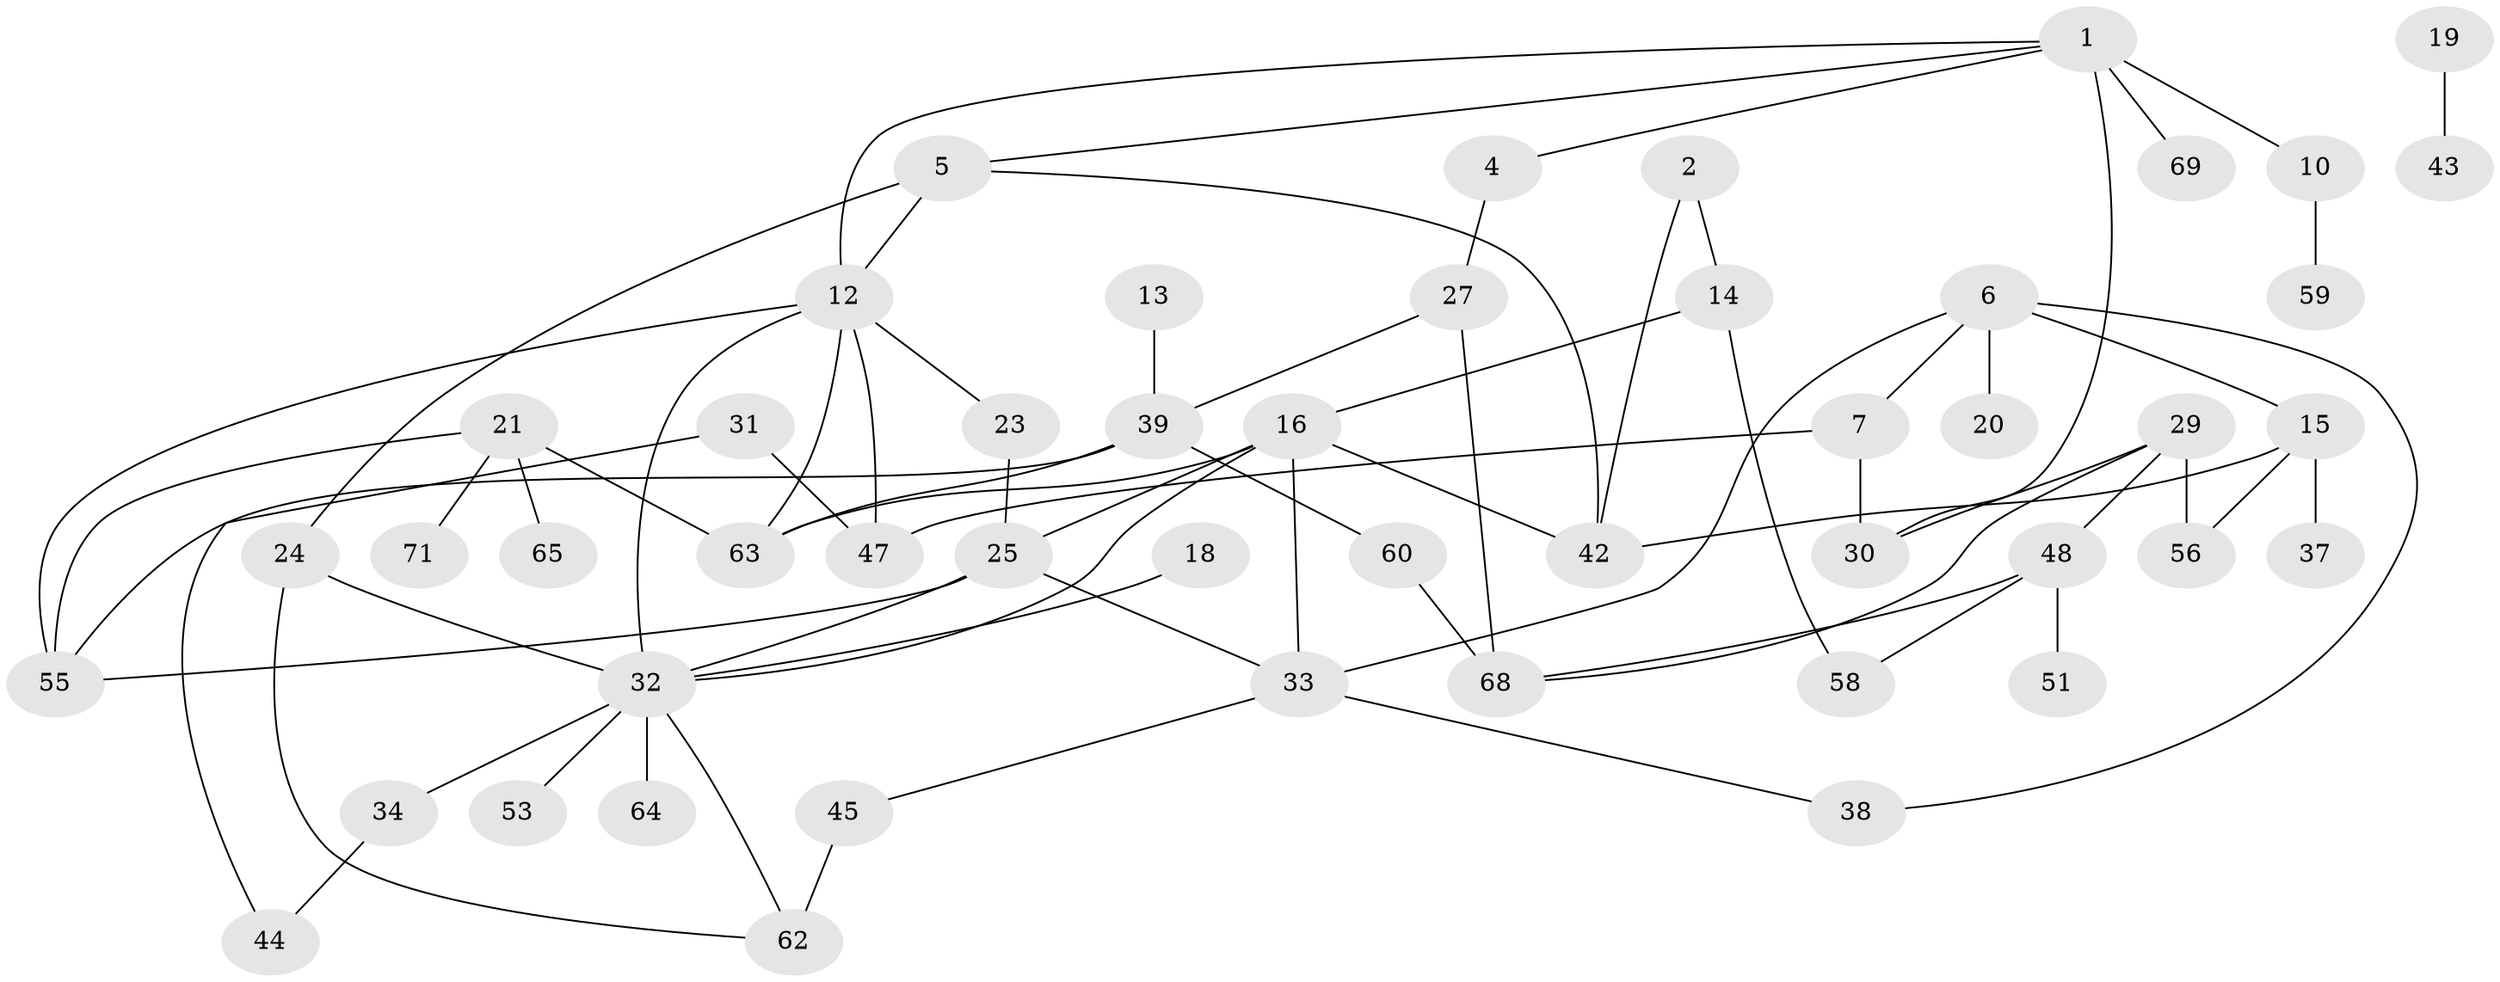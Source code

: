 // original degree distribution, {4: 0.10071942446043165, 1: 0.23741007194244604, 0: 0.1510791366906475, 2: 0.2302158273381295, 3: 0.22302158273381295, 5: 0.04316546762589928, 6: 0.014388489208633094}
// Generated by graph-tools (version 1.1) at 2025/33/03/09/25 02:33:23]
// undirected, 49 vertices, 71 edges
graph export_dot {
graph [start="1"]
  node [color=gray90,style=filled];
  1;
  2;
  4;
  5;
  6;
  7;
  10;
  12;
  13;
  14;
  15;
  16;
  18;
  19;
  20;
  21;
  23;
  24;
  25;
  27;
  29;
  30;
  31;
  32;
  33;
  34;
  37;
  38;
  39;
  42;
  43;
  44;
  45;
  47;
  48;
  51;
  53;
  55;
  56;
  58;
  59;
  60;
  62;
  63;
  64;
  65;
  68;
  69;
  71;
  1 -- 4 [weight=1.0];
  1 -- 5 [weight=1.0];
  1 -- 10 [weight=1.0];
  1 -- 12 [weight=1.0];
  1 -- 30 [weight=2.0];
  1 -- 69 [weight=1.0];
  2 -- 14 [weight=1.0];
  2 -- 42 [weight=1.0];
  4 -- 27 [weight=1.0];
  5 -- 12 [weight=2.0];
  5 -- 24 [weight=1.0];
  5 -- 42 [weight=1.0];
  6 -- 7 [weight=1.0];
  6 -- 15 [weight=1.0];
  6 -- 20 [weight=1.0];
  6 -- 33 [weight=1.0];
  6 -- 38 [weight=1.0];
  7 -- 30 [weight=1.0];
  7 -- 47 [weight=1.0];
  10 -- 59 [weight=1.0];
  12 -- 23 [weight=1.0];
  12 -- 32 [weight=2.0];
  12 -- 47 [weight=2.0];
  12 -- 55 [weight=1.0];
  12 -- 63 [weight=3.0];
  13 -- 39 [weight=1.0];
  14 -- 16 [weight=1.0];
  14 -- 58 [weight=1.0];
  15 -- 37 [weight=1.0];
  15 -- 42 [weight=1.0];
  15 -- 56 [weight=1.0];
  16 -- 25 [weight=1.0];
  16 -- 32 [weight=1.0];
  16 -- 33 [weight=1.0];
  16 -- 42 [weight=1.0];
  16 -- 63 [weight=1.0];
  18 -- 32 [weight=1.0];
  19 -- 43 [weight=1.0];
  21 -- 55 [weight=1.0];
  21 -- 63 [weight=1.0];
  21 -- 65 [weight=1.0];
  21 -- 71 [weight=1.0];
  23 -- 25 [weight=1.0];
  24 -- 32 [weight=1.0];
  24 -- 62 [weight=1.0];
  25 -- 32 [weight=1.0];
  25 -- 33 [weight=1.0];
  25 -- 55 [weight=3.0];
  27 -- 39 [weight=1.0];
  27 -- 68 [weight=2.0];
  29 -- 30 [weight=1.0];
  29 -- 48 [weight=1.0];
  29 -- 56 [weight=1.0];
  29 -- 68 [weight=1.0];
  31 -- 44 [weight=1.0];
  31 -- 47 [weight=1.0];
  32 -- 34 [weight=1.0];
  32 -- 53 [weight=1.0];
  32 -- 62 [weight=1.0];
  32 -- 64 [weight=1.0];
  33 -- 38 [weight=1.0];
  33 -- 45 [weight=1.0];
  34 -- 44 [weight=1.0];
  39 -- 55 [weight=1.0];
  39 -- 60 [weight=1.0];
  39 -- 63 [weight=1.0];
  45 -- 62 [weight=2.0];
  48 -- 51 [weight=1.0];
  48 -- 58 [weight=1.0];
  48 -- 68 [weight=1.0];
  60 -- 68 [weight=1.0];
}
